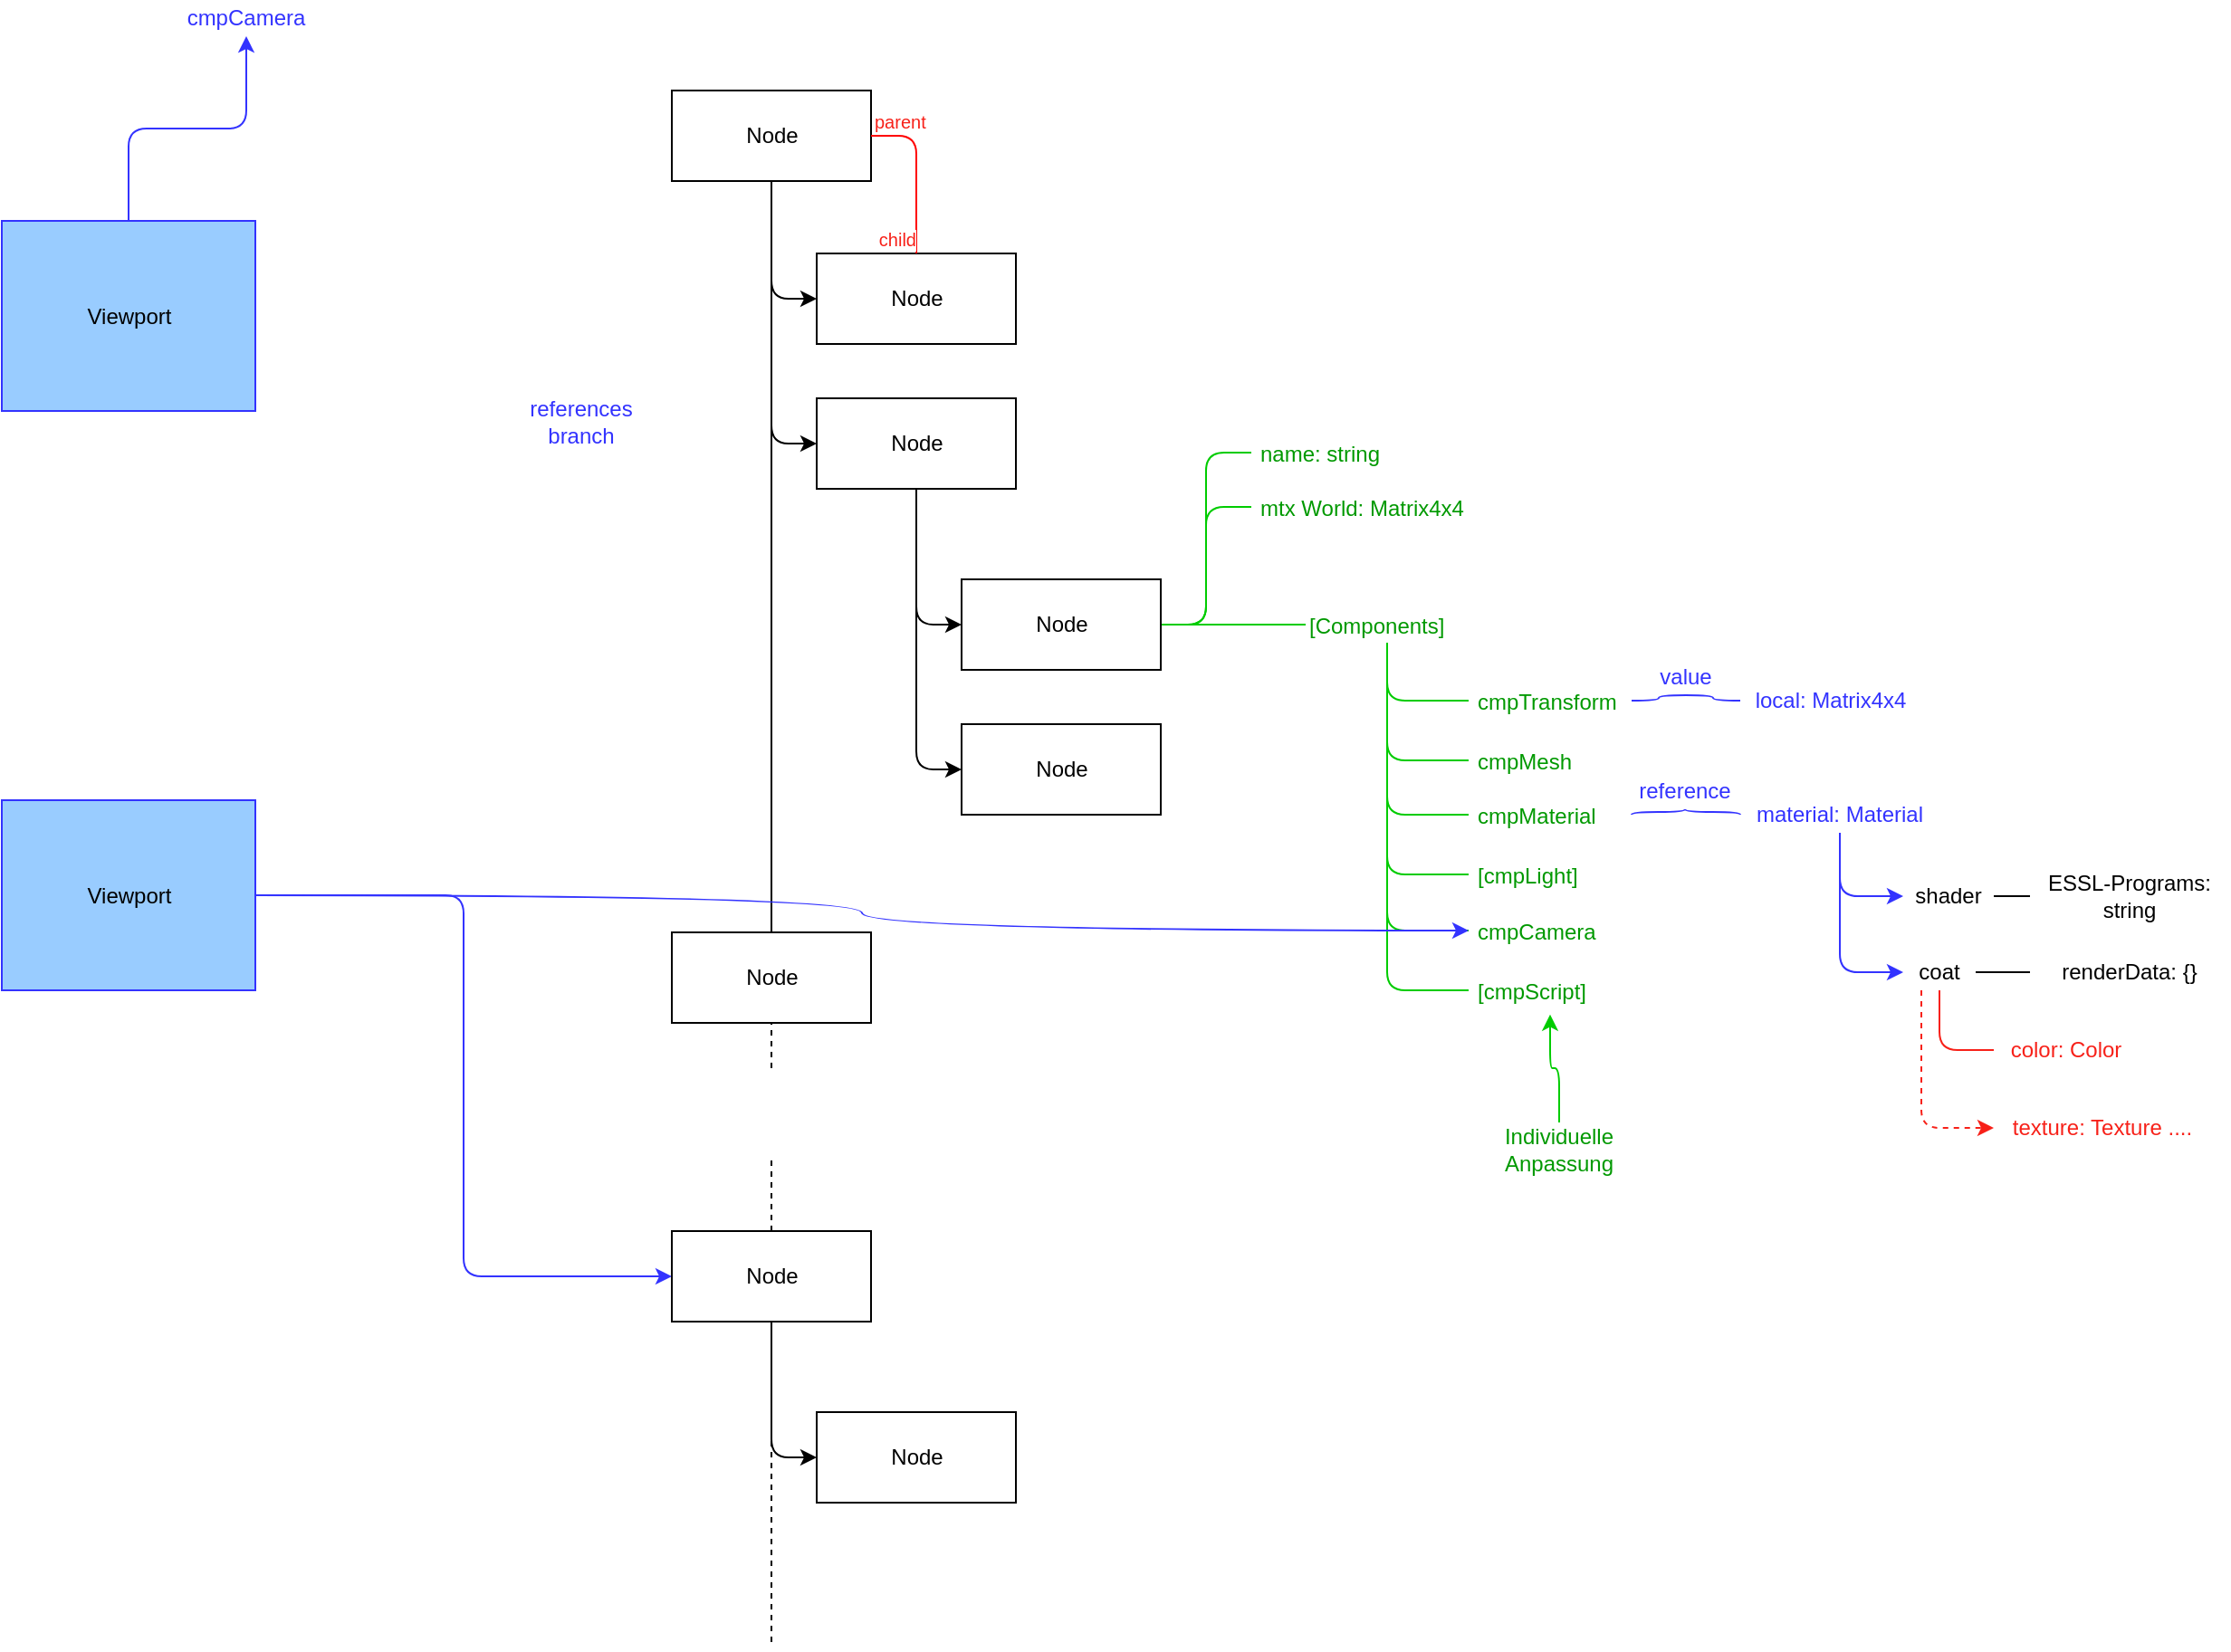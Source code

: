 <mxfile version="10.9.4" type="device"><diagram name="Page-1" id="c4acf3e9-155e-7222-9cf6-157b1a14988f"><mxGraphModel dx="1803" dy="1031" grid="1" gridSize="10" guides="1" tooltips="1" connect="1" arrows="1" fold="1" page="1" pageScale="1" pageWidth="2336" pageHeight="1654" background="#ffffff" math="0" shadow="0"><root><mxCell id="0"/><mxCell id="1" parent="0"/><mxCell id="3Yjip2YTxecypTKi5aht-1" style="rounded=1;orthogonalLoop=1;jettySize=auto;html=1;entryX=0;entryY=0.5;entryDx=0;entryDy=0;elbow=vertical;edgeStyle=orthogonalEdgeStyle;" edge="1" parent="1" source="kQUn7WHjOdwsSNoZR_dP-2" target="kQUn7WHjOdwsSNoZR_dP-3"><mxGeometry relative="1" as="geometry"/></mxCell><mxCell id="3Yjip2YTxecypTKi5aht-10" style="edgeStyle=orthogonalEdgeStyle;rounded=1;orthogonalLoop=1;jettySize=auto;html=1;entryX=0;entryY=0.5;entryDx=0;entryDy=0;strokeColor=#000000;" edge="1" parent="1" source="kQUn7WHjOdwsSNoZR_dP-2" target="kQUn7WHjOdwsSNoZR_dP-4"><mxGeometry relative="1" as="geometry"/></mxCell><mxCell id="kQUn7WHjOdwsSNoZR_dP-2" value="&lt;div&gt;Node&lt;/div&gt;" style="html=1;" parent="1" vertex="1"><mxGeometry x="570" y="340" width="110" height="50" as="geometry"/></mxCell><mxCell id="kQUn7WHjOdwsSNoZR_dP-3" value="&lt;div&gt;Node&lt;/div&gt;" style="html=1;" parent="1" vertex="1"><mxGeometry x="650" y="430" width="110" height="50" as="geometry"/></mxCell><mxCell id="3Yjip2YTxecypTKi5aht-6" style="edgeStyle=orthogonalEdgeStyle;rounded=1;orthogonalLoop=1;jettySize=auto;html=1;entryX=0;entryY=0.5;entryDx=0;entryDy=0;" edge="1" parent="1" source="kQUn7WHjOdwsSNoZR_dP-4" target="kQUn7WHjOdwsSNoZR_dP-5"><mxGeometry relative="1" as="geometry"/></mxCell><mxCell id="3Yjip2YTxecypTKi5aht-7" style="edgeStyle=orthogonalEdgeStyle;rounded=1;orthogonalLoop=1;jettySize=auto;html=1;entryX=0;entryY=0.5;entryDx=0;entryDy=0;" edge="1" parent="1" source="kQUn7WHjOdwsSNoZR_dP-4" target="kQUn7WHjOdwsSNoZR_dP-6"><mxGeometry relative="1" as="geometry"/></mxCell><mxCell id="kQUn7WHjOdwsSNoZR_dP-4" value="&lt;div&gt;Node&lt;/div&gt;" style="html=1;" parent="1" vertex="1"><mxGeometry x="650" y="510" width="110" height="50" as="geometry"/></mxCell><mxCell id="3Yjip2YTxecypTKi5aht-11" style="edgeStyle=orthogonalEdgeStyle;rounded=1;orthogonalLoop=1;jettySize=auto;html=1;entryX=0;entryY=0.5;entryDx=0;entryDy=0;strokeColor=#00CC00;endArrow=none;endFill=0;" edge="1" parent="1"><mxGeometry relative="1" as="geometry"><mxPoint x="840" y="635.023" as="sourcePoint"/><mxPoint x="920.023" y="635.023" as="targetPoint"/><Array as="points"><mxPoint x="880" y="635"/><mxPoint x="880" y="635"/></Array></mxGeometry></mxCell><mxCell id="3Yjip2YTxecypTKi5aht-28" style="rounded=1;orthogonalLoop=1;jettySize=auto;html=1;endArrow=none;endFill=0;strokeColor=#00CC00;entryX=0;entryY=0.5;entryDx=0;entryDy=0;edgeStyle=elbowEdgeStyle;" edge="1" parent="1" target="kQUn7WHjOdwsSNoZR_dP-31"><mxGeometry relative="1" as="geometry"><mxPoint x="840" y="635" as="sourcePoint"/><mxPoint x="890" y="570" as="targetPoint"/></mxGeometry></mxCell><mxCell id="3Yjip2YTxecypTKi5aht-29" style="rounded=1;orthogonalLoop=1;jettySize=auto;html=1;entryX=0;entryY=0.5;entryDx=0;entryDy=0;endArrow=none;endFill=0;strokeColor=#00CC00;exitX=1;exitY=0.5;exitDx=0;exitDy=0;edgeStyle=elbowEdgeStyle;" edge="1" parent="1" source="kQUn7WHjOdwsSNoZR_dP-5" target="kQUn7WHjOdwsSNoZR_dP-28"><mxGeometry relative="1" as="geometry"/></mxCell><mxCell id="kQUn7WHjOdwsSNoZR_dP-5" value="&lt;div&gt;Node&lt;/div&gt;" style="html=1;" parent="1" vertex="1"><mxGeometry x="730" y="610" width="110" height="50" as="geometry"/></mxCell><mxCell id="kQUn7WHjOdwsSNoZR_dP-6" value="&lt;div&gt;Node&lt;/div&gt;" style="html=1;" parent="1" vertex="1"><mxGeometry x="730" y="690" width="110" height="50" as="geometry"/></mxCell><mxCell id="kQUn7WHjOdwsSNoZR_dP-7" value="&lt;div&gt;Node&lt;/div&gt;" style="html=1;" parent="1" vertex="1"><mxGeometry x="570" y="805" width="110" height="50" as="geometry"/></mxCell><mxCell id="kQUn7WHjOdwsSNoZR_dP-10" value="" style="endArrow=none;html=1;" parent="1" source="kQUn7WHjOdwsSNoZR_dP-7" target="kQUn7WHjOdwsSNoZR_dP-2" edge="1"><mxGeometry width="50" height="50" relative="1" as="geometry"><mxPoint x="570" y="930" as="sourcePoint"/><mxPoint x="625" y="610" as="targetPoint"/></mxGeometry></mxCell><mxCell id="kQUn7WHjOdwsSNoZR_dP-16" value="" style="endArrow=none;dashed=1;html=1;entryX=0.5;entryY=1;entryDx=0;entryDy=0;" parent="1" target="kQUn7WHjOdwsSNoZR_dP-7" edge="1"><mxGeometry width="50" height="50" relative="1" as="geometry"><mxPoint x="625" y="880" as="sourcePoint"/><mxPoint x="670" y="870" as="targetPoint"/></mxGeometry></mxCell><mxCell id="kQUn7WHjOdwsSNoZR_dP-19" value="" style="endArrow=none;html=1;entryX=0.5;entryY=0;entryDx=0;entryDy=0;exitX=1;exitY=0.5;exitDx=0;exitDy=0;fillColor=#e1d5e7;strokeColor=#FF0000;fontColor=#F72119;edgeStyle=orthogonalEdgeStyle;" parent="1" source="kQUn7WHjOdwsSNoZR_dP-2" target="kQUn7WHjOdwsSNoZR_dP-3" edge="1"><mxGeometry relative="1" as="geometry"><mxPoint x="690" y="350" as="sourcePoint"/><mxPoint x="820" y="430" as="targetPoint"/></mxGeometry></mxCell><mxCell id="kQUn7WHjOdwsSNoZR_dP-20" value="parent" style="resizable=0;html=1;align=left;verticalAlign=bottom;labelBackgroundColor=#ffffff;fontSize=10;fontColor=#F72119;" parent="kQUn7WHjOdwsSNoZR_dP-19" connectable="0" vertex="1"><mxGeometry x="-1" relative="1" as="geometry"/></mxCell><mxCell id="kQUn7WHjOdwsSNoZR_dP-21" value="child" style="resizable=0;html=1;align=right;verticalAlign=bottom;labelBackgroundColor=#ffffff;fontSize=10;fontColor=#F72119;" parent="kQUn7WHjOdwsSNoZR_dP-19" connectable="0" vertex="1"><mxGeometry x="1" relative="1" as="geometry"/></mxCell><mxCell id="kQUn7WHjOdwsSNoZR_dP-28" value="name: string" style="text;align=left;fontStyle=0;verticalAlign=middle;spacingLeft=3;spacingRight=3;strokeColor=none;rotatable=0;points=[[0,0.5],[1,0.5]];portConstraint=eastwest;fontSize=12;fontColor=#009900;" parent="1" vertex="1"><mxGeometry x="890" y="527" width="80" height="26" as="geometry"/></mxCell><mxCell id="kQUn7WHjOdwsSNoZR_dP-31" value="mtx World: Matrix4x4" style="text;align=left;fontStyle=0;verticalAlign=middle;spacingLeft=3;spacingRight=3;strokeColor=none;rotatable=0;points=[[0,0.5],[1,0.5]];portConstraint=eastwest;fontSize=12;fontColor=#009900;" parent="1" vertex="1"><mxGeometry x="890" y="557" width="130" height="26" as="geometry"/></mxCell><mxCell id="3Yjip2YTxecypTKi5aht-16" style="edgeStyle=orthogonalEdgeStyle;rounded=1;orthogonalLoop=1;jettySize=auto;html=1;entryX=0;entryY=0.5;entryDx=0;entryDy=0;strokeColor=#00CC00;endArrow=none;endFill=0;" edge="1" parent="1" source="kQUn7WHjOdwsSNoZR_dP-32" target="kQUn7WHjOdwsSNoZR_dP-34"><mxGeometry relative="1" as="geometry"/></mxCell><mxCell id="3Yjip2YTxecypTKi5aht-17" style="edgeStyle=orthogonalEdgeStyle;rounded=1;orthogonalLoop=1;jettySize=auto;html=1;entryX=0;entryY=0.5;entryDx=0;entryDy=0;strokeColor=#00CC00;endArrow=none;endFill=0;" edge="1" parent="1" source="kQUn7WHjOdwsSNoZR_dP-32" target="kQUn7WHjOdwsSNoZR_dP-35"><mxGeometry relative="1" as="geometry"/></mxCell><mxCell id="3Yjip2YTxecypTKi5aht-18" style="edgeStyle=orthogonalEdgeStyle;rounded=1;orthogonalLoop=1;jettySize=auto;html=1;entryX=0;entryY=0.5;entryDx=0;entryDy=0;strokeColor=#00CC00;endArrow=none;endFill=0;" edge="1" parent="1" source="kQUn7WHjOdwsSNoZR_dP-32" target="kQUn7WHjOdwsSNoZR_dP-36"><mxGeometry relative="1" as="geometry"/></mxCell><mxCell id="3Yjip2YTxecypTKi5aht-19" style="edgeStyle=orthogonalEdgeStyle;rounded=1;orthogonalLoop=1;jettySize=auto;html=1;entryX=0;entryY=0.5;entryDx=0;entryDy=0;strokeColor=#00CC00;endArrow=none;endFill=0;" edge="1" parent="1" source="kQUn7WHjOdwsSNoZR_dP-32" target="kQUn7WHjOdwsSNoZR_dP-37"><mxGeometry relative="1" as="geometry"/></mxCell><mxCell id="3Yjip2YTxecypTKi5aht-20" style="edgeStyle=orthogonalEdgeStyle;rounded=1;orthogonalLoop=1;jettySize=auto;html=1;entryX=0;entryY=0.5;entryDx=0;entryDy=0;strokeColor=#00CC00;endArrow=none;endFill=0;" edge="1" parent="1" source="kQUn7WHjOdwsSNoZR_dP-32" target="kQUn7WHjOdwsSNoZR_dP-38"><mxGeometry relative="1" as="geometry"/></mxCell><mxCell id="3Yjip2YTxecypTKi5aht-21" style="edgeStyle=orthogonalEdgeStyle;rounded=1;orthogonalLoop=1;jettySize=auto;html=1;entryX=1;entryY=0.5;entryDx=0;entryDy=0;strokeColor=#00CC00;endArrow=none;endFill=0;" edge="1" parent="1" source="kQUn7WHjOdwsSNoZR_dP-32" target="kQUn7WHjOdwsSNoZR_dP-47"><mxGeometry relative="1" as="geometry"/></mxCell><mxCell id="kQUn7WHjOdwsSNoZR_dP-32" value="[Components]" style="text;strokeColor=none;fillColor=none;align=left;verticalAlign=middle;rounded=0;fontColor=#009900;fontSize=12;labelPosition=center;verticalLabelPosition=middle;" parent="1" vertex="1"><mxGeometry x="920" y="625" width="90" height="20" as="geometry"/></mxCell><mxCell id="kQUn7WHjOdwsSNoZR_dP-34" value="cmpTransform" style="text;align=left;fontStyle=0;verticalAlign=middle;spacingLeft=3;spacingRight=3;strokeColor=none;rotatable=0;points=[[0,0.5],[1,0.5]];portConstraint=eastwest;fontSize=12;fontColor=#009900;html=0;" parent="1" vertex="1"><mxGeometry x="1010" y="664" width="90" height="26" as="geometry"/></mxCell><mxCell id="kQUn7WHjOdwsSNoZR_dP-35" value="cmpMesh" style="text;align=left;fontStyle=0;verticalAlign=middle;spacingLeft=3;spacingRight=3;strokeColor=none;rotatable=0;points=[[0,0.5],[1,0.5]];portConstraint=eastwest;fontSize=12;fontColor=#009900;html=0;" parent="1" vertex="1"><mxGeometry x="1010" y="697" width="90" height="26" as="geometry"/></mxCell><mxCell id="3Yjip2YTxecypTKi5aht-37" style="edgeStyle=elbowEdgeStyle;orthogonalLoop=1;jettySize=auto;elbow=vertical;html=1;entryX=0.5;entryY=1;entryDx=0;entryDy=0;endArrow=none;endFill=0;strokeColor=#3333FF;exitX=1;exitY=0.5;exitDx=0;exitDy=0;curved=1;" edge="1" parent="1" source="kQUn7WHjOdwsSNoZR_dP-36" target="uCfOkh46ZYPkWWGe6nd2-21"><mxGeometry relative="1" as="geometry"/></mxCell><mxCell id="kQUn7WHjOdwsSNoZR_dP-36" value="cmpMaterial" style="text;align=left;fontStyle=0;verticalAlign=middle;spacingLeft=3;spacingRight=3;strokeColor=none;rotatable=0;points=[[0,0.5],[1,0.5]];portConstraint=eastwest;fontSize=12;fontColor=#009900;html=0;" parent="1" vertex="1"><mxGeometry x="1010" y="727" width="90" height="26" as="geometry"/></mxCell><mxCell id="kQUn7WHjOdwsSNoZR_dP-37" value="[cmpLight]" style="text;align=left;fontStyle=0;verticalAlign=middle;spacingLeft=3;spacingRight=3;strokeColor=none;rotatable=0;points=[[0,0.5],[1,0.5]];portConstraint=eastwest;fontSize=12;fontColor=#009900;html=0;" parent="1" vertex="1"><mxGeometry x="1010" y="760" width="90" height="26" as="geometry"/></mxCell><mxCell id="kQUn7WHjOdwsSNoZR_dP-38" value="cmpCamera" style="text;align=left;fontStyle=0;verticalAlign=middle;spacingLeft=3;spacingRight=3;strokeColor=none;rotatable=0;points=[[0,0.5],[1,0.5]];portConstraint=eastwest;fontSize=12;fontColor=#009900;html=0;" parent="1" vertex="1"><mxGeometry x="1010" y="789" width="90" height="30" as="geometry"/></mxCell><mxCell id="kQUn7WHjOdwsSNoZR_dP-47" value="[cmpScript]" style="text;align=left;fontStyle=0;verticalAlign=middle;spacingLeft=3;spacingRight=3;strokeColor=none;rotatable=0;points=[[0,0.5],[1,0.5]];portConstraint=eastwest;fontSize=12;fontColor=#009900;html=0;direction=west;" parent="1" vertex="1"><mxGeometry x="1010" y="824" width="90" height="26" as="geometry"/></mxCell><mxCell id="3Yjip2YTxecypTKi5aht-38" style="edgeStyle=elbowEdgeStyle;orthogonalLoop=1;jettySize=auto;elbow=vertical;html=1;entryX=0.5;entryY=-0.013;entryDx=0;entryDy=0;entryPerimeter=0;endArrow=classic;endFill=1;strokeColor=#00CC00;rounded=1;" edge="1" parent="1" source="kQUn7WHjOdwsSNoZR_dP-52" target="kQUn7WHjOdwsSNoZR_dP-47"><mxGeometry relative="1" as="geometry"/></mxCell><mxCell id="kQUn7WHjOdwsSNoZR_dP-52" value="&lt;div&gt;Individuelle&lt;/div&gt;&lt;div&gt;Anpassung&lt;br&gt;&lt;/div&gt;" style="text;html=1;strokeColor=none;fillColor=none;align=center;verticalAlign=middle;whiteSpace=wrap;rounded=0;fontSize=12;fontColor=#009900;" parent="1" vertex="1"><mxGeometry x="1020" y="910" width="80" height="30" as="geometry"/></mxCell><mxCell id="3Yjip2YTxecypTKi5aht-8" style="edgeStyle=orthogonalEdgeStyle;rounded=1;orthogonalLoop=1;jettySize=auto;html=1;entryX=0;entryY=0.5;entryDx=0;entryDy=0;strokeColor=#3333FF;" edge="1" parent="1" source="uCfOkh46ZYPkWWGe6nd2-2" target="uCfOkh46ZYPkWWGe6nd2-5"><mxGeometry relative="1" as="geometry"/></mxCell><mxCell id="3Yjip2YTxecypTKi5aht-9" style="edgeStyle=orthogonalEdgeStyle;rounded=0;orthogonalLoop=1;jettySize=auto;html=1;entryX=0;entryY=0.5;entryDx=0;entryDy=0;strokeColor=#3333FF;curved=1;" edge="1" parent="1" source="uCfOkh46ZYPkWWGe6nd2-2" target="kQUn7WHjOdwsSNoZR_dP-38"><mxGeometry relative="1" as="geometry"/></mxCell><mxCell id="uCfOkh46ZYPkWWGe6nd2-2" value="Viewport" style="html=1;fillColor=#99CCFF;strokeColor=#3333FF;gradientColor=none;" parent="1" vertex="1"><mxGeometry x="200" y="732" width="140" height="105" as="geometry"/></mxCell><mxCell id="3Yjip2YTxecypTKi5aht-39" style="edgeStyle=elbowEdgeStyle;rounded=1;orthogonalLoop=1;jettySize=auto;elbow=vertical;html=1;entryX=0.5;entryY=1;entryDx=0;entryDy=0;endArrow=classic;endFill=1;strokeColor=#3333FF;" edge="1" parent="1" source="uCfOkh46ZYPkWWGe6nd2-3" target="uCfOkh46ZYPkWWGe6nd2-16"><mxGeometry relative="1" as="geometry"/></mxCell><mxCell id="uCfOkh46ZYPkWWGe6nd2-3" value="Viewport" style="html=1;fillColor=#99CCFF;strokeColor=#3333FF;gradientColor=none;" parent="1" vertex="1"><mxGeometry x="200" y="412" width="140" height="105" as="geometry"/></mxCell><mxCell id="uCfOkh46ZYPkWWGe6nd2-6" style="edgeStyle=orthogonalEdgeStyle;rounded=0;orthogonalLoop=1;jettySize=auto;html=1;strokeColor=#000000;dashed=1;endArrow=none;endFill=0;" parent="1" source="uCfOkh46ZYPkWWGe6nd2-5" edge="1"><mxGeometry relative="1" as="geometry"><mxPoint x="625" y="930" as="targetPoint"/></mxGeometry></mxCell><mxCell id="uCfOkh46ZYPkWWGe6nd2-12" style="edgeStyle=orthogonalEdgeStyle;rounded=1;orthogonalLoop=1;jettySize=auto;html=1;startArrow=none;startFill=0;endArrow=none;endFill=0;strokeColor=#000000;dashed=1;" parent="1" source="uCfOkh46ZYPkWWGe6nd2-5" edge="1"><mxGeometry relative="1" as="geometry"><mxPoint x="625" y="1200" as="targetPoint"/></mxGeometry></mxCell><mxCell id="3Yjip2YTxecypTKi5aht-3" style="edgeStyle=orthogonalEdgeStyle;rounded=1;orthogonalLoop=1;jettySize=auto;html=1;entryX=0;entryY=0.5;entryDx=0;entryDy=0;" edge="1" parent="1" source="uCfOkh46ZYPkWWGe6nd2-5" target="uCfOkh46ZYPkWWGe6nd2-7"><mxGeometry relative="1" as="geometry"/></mxCell><mxCell id="uCfOkh46ZYPkWWGe6nd2-5" value="&lt;div&gt;Node&lt;/div&gt;" style="html=1;" parent="1" vertex="1"><mxGeometry x="570" y="970" width="110" height="50" as="geometry"/></mxCell><mxCell id="uCfOkh46ZYPkWWGe6nd2-7" value="&lt;div&gt;Node&lt;/div&gt;" style="html=1;" parent="1" vertex="1"><mxGeometry x="650" y="1070" width="110" height="50" as="geometry"/></mxCell><mxCell id="uCfOkh46ZYPkWWGe6nd2-14" value="&lt;div&gt;&lt;font color=&quot;#3333FF&quot;&gt;references &lt;br&gt;&lt;/font&gt;&lt;/div&gt;&lt;div&gt;&lt;font color=&quot;#3333FF&quot;&gt;branch&lt;/font&gt;&lt;/div&gt;" style="text;html=1;strokeColor=none;fillColor=none;align=center;verticalAlign=middle;whiteSpace=wrap;rounded=0;" parent="1" vertex="1"><mxGeometry x="450" y="510" width="140" height="25" as="geometry"/></mxCell><mxCell id="uCfOkh46ZYPkWWGe6nd2-16" value="&lt;font color=&quot;#3333FF&quot;&gt;cmpCamera&lt;/font&gt;" style="text;html=1;strokeColor=none;fillColor=none;align=center;verticalAlign=middle;whiteSpace=wrap;rounded=0;" parent="1" vertex="1"><mxGeometry x="290" y="290" width="90" height="20" as="geometry"/></mxCell><mxCell id="3Yjip2YTxecypTKi5aht-32" style="orthogonalLoop=1;jettySize=auto;html=1;entryX=0;entryY=0.5;entryDx=0;entryDy=0;endArrow=none;endFill=0;strokeColor=#3333FF;exitX=0.5;exitY=1;exitDx=0;exitDy=0;edgeStyle=elbowEdgeStyle;curved=1;" edge="1" parent="1" source="uCfOkh46ZYPkWWGe6nd2-18" target="uCfOkh46ZYPkWWGe6nd2-19"><mxGeometry relative="1" as="geometry"/></mxCell><mxCell id="3Yjip2YTxecypTKi5aht-33" style="edgeStyle=elbowEdgeStyle;orthogonalLoop=1;jettySize=auto;html=1;entryX=1;entryY=0.5;entryDx=0;entryDy=0;endArrow=none;endFill=0;strokeColor=#3333FF;exitX=0.5;exitY=1;exitDx=0;exitDy=0;curved=1;" edge="1" parent="1" source="uCfOkh46ZYPkWWGe6nd2-18" target="kQUn7WHjOdwsSNoZR_dP-34"><mxGeometry relative="1" as="geometry"/></mxCell><mxCell id="uCfOkh46ZYPkWWGe6nd2-18" value="&lt;font color=&quot;#3333FF&quot;&gt;value&lt;/font&gt;" style="text;html=1;strokeColor=none;fillColor=none;align=center;verticalAlign=middle;whiteSpace=wrap;rounded=0;" parent="1" vertex="1"><mxGeometry x="1110" y="654" width="40" height="20" as="geometry"/></mxCell><mxCell id="uCfOkh46ZYPkWWGe6nd2-19" value="&lt;font color=&quot;#3333FF&quot;&gt;local: Matrix4x4&lt;/font&gt;" style="text;html=1;strokeColor=none;fillColor=none;align=center;verticalAlign=middle;whiteSpace=wrap;rounded=0;" parent="1" vertex="1"><mxGeometry x="1160" y="667" width="100" height="20" as="geometry"/></mxCell><mxCell id="uCfOkh46ZYPkWWGe6nd2-21" value="&lt;font color=&quot;#3333FF&quot;&gt;reference&lt;/font&gt;" style="text;html=1;strokeColor=none;fillColor=none;align=center;verticalAlign=middle;whiteSpace=wrap;rounded=0;" parent="1" vertex="1"><mxGeometry x="1090" y="717" width="79" height="20" as="geometry"/></mxCell><mxCell id="uCfOkh46ZYPkWWGe6nd2-26" style="edgeStyle=orthogonalEdgeStyle;rounded=1;orthogonalLoop=1;jettySize=auto;html=1;entryX=0;entryY=0.5;entryDx=0;entryDy=0;startArrow=none;startFill=0;endArrow=classic;endFill=1;strokeColor=#3333FF;" parent="1" source="uCfOkh46ZYPkWWGe6nd2-22" target="uCfOkh46ZYPkWWGe6nd2-24" edge="1"><mxGeometry relative="1" as="geometry"/></mxCell><mxCell id="uCfOkh46ZYPkWWGe6nd2-27" style="edgeStyle=orthogonalEdgeStyle;rounded=1;orthogonalLoop=1;jettySize=auto;html=1;entryX=0;entryY=0.5;entryDx=0;entryDy=0;startArrow=none;startFill=0;endArrow=classic;endFill=1;strokeColor=#3333FF;" parent="1" source="uCfOkh46ZYPkWWGe6nd2-22" target="uCfOkh46ZYPkWWGe6nd2-25" edge="1"><mxGeometry relative="1" as="geometry"/></mxCell><mxCell id="3Yjip2YTxecypTKi5aht-36" style="edgeStyle=elbowEdgeStyle;orthogonalLoop=1;jettySize=auto;html=1;entryX=0.5;entryY=1;entryDx=0;entryDy=0;endArrow=none;endFill=0;strokeColor=#3333FF;elbow=vertical;exitX=0;exitY=0.5;exitDx=0;exitDy=0;curved=1;" edge="1" parent="1" source="uCfOkh46ZYPkWWGe6nd2-22" target="uCfOkh46ZYPkWWGe6nd2-21"><mxGeometry relative="1" as="geometry"/></mxCell><mxCell id="uCfOkh46ZYPkWWGe6nd2-22" value="&lt;font color=&quot;#3333FF&quot;&gt;material: Material&lt;/font&gt;" style="text;html=1;strokeColor=none;fillColor=none;align=center;verticalAlign=middle;whiteSpace=wrap;rounded=0;" parent="1" vertex="1"><mxGeometry x="1160" y="730" width="110" height="20" as="geometry"/></mxCell><mxCell id="uCfOkh46ZYPkWWGe6nd2-28" style="edgeStyle=orthogonalEdgeStyle;rounded=1;orthogonalLoop=1;jettySize=auto;html=1;startArrow=none;startFill=0;endArrow=none;endFill=0;strokeColor=#000000;" parent="1" source="uCfOkh46ZYPkWWGe6nd2-24" edge="1"><mxGeometry relative="1" as="geometry"><mxPoint x="1320" y="785" as="targetPoint"/></mxGeometry></mxCell><mxCell id="uCfOkh46ZYPkWWGe6nd2-24" value="shader" style="text;html=1;strokeColor=none;fillColor=none;align=center;verticalAlign=middle;whiteSpace=wrap;rounded=0;" parent="1" vertex="1"><mxGeometry x="1250" y="775" width="50" height="20" as="geometry"/></mxCell><mxCell id="uCfOkh46ZYPkWWGe6nd2-30" style="edgeStyle=orthogonalEdgeStyle;rounded=1;orthogonalLoop=1;jettySize=auto;html=1;startArrow=none;startFill=0;endArrow=none;endFill=0;strokeColor=#000000;" parent="1" source="uCfOkh46ZYPkWWGe6nd2-25" edge="1"><mxGeometry relative="1" as="geometry"><mxPoint x="1320" y="827" as="targetPoint"/></mxGeometry></mxCell><mxCell id="uCfOkh46ZYPkWWGe6nd2-35" style="edgeStyle=orthogonalEdgeStyle;rounded=1;orthogonalLoop=1;jettySize=auto;html=1;exitX=0.5;exitY=1;exitDx=0;exitDy=0;entryX=0;entryY=0.5;entryDx=0;entryDy=0;startArrow=none;startFill=0;endArrow=none;endFill=0;strokeColor=#F72119;fontColor=#F72119;" parent="1" source="uCfOkh46ZYPkWWGe6nd2-25" target="uCfOkh46ZYPkWWGe6nd2-33" edge="1"><mxGeometry relative="1" as="geometry"/></mxCell><mxCell id="uCfOkh46ZYPkWWGe6nd2-36" style="edgeStyle=orthogonalEdgeStyle;rounded=1;orthogonalLoop=1;jettySize=auto;html=1;entryX=0;entryY=0.5;entryDx=0;entryDy=0;startArrow=none;startFill=0;endArrow=classic;endFill=1;strokeColor=#F72119;fontColor=#F72119;dashed=1;" parent="1" source="uCfOkh46ZYPkWWGe6nd2-25" target="uCfOkh46ZYPkWWGe6nd2-34" edge="1"><mxGeometry relative="1" as="geometry"><Array as="points"><mxPoint x="1260" y="913"/></Array></mxGeometry></mxCell><mxCell id="uCfOkh46ZYPkWWGe6nd2-25" value="coat" style="text;html=1;strokeColor=none;fillColor=none;align=center;verticalAlign=middle;whiteSpace=wrap;rounded=0;" parent="1" vertex="1"><mxGeometry x="1250" y="817" width="40" height="20" as="geometry"/></mxCell><mxCell id="uCfOkh46ZYPkWWGe6nd2-29" value="ESSL-Programs: string" style="text;html=1;strokeColor=none;fillColor=none;align=center;verticalAlign=middle;whiteSpace=wrap;rounded=0;" parent="1" vertex="1"><mxGeometry x="1320" y="775" width="110" height="20" as="geometry"/></mxCell><mxCell id="uCfOkh46ZYPkWWGe6nd2-31" value="renderData: {}" style="text;html=1;strokeColor=none;fillColor=none;align=center;verticalAlign=middle;whiteSpace=wrap;rounded=0;" parent="1" vertex="1"><mxGeometry x="1325" y="817" width="100" height="20" as="geometry"/></mxCell><mxCell id="uCfOkh46ZYPkWWGe6nd2-33" value="&lt;font color=&quot;#F72119&quot;&gt;color: Color&lt;/font&gt;" style="text;html=1;strokeColor=none;fillColor=none;align=center;verticalAlign=middle;whiteSpace=wrap;rounded=0;" parent="1" vertex="1"><mxGeometry x="1300" y="860" width="80" height="20" as="geometry"/></mxCell><mxCell id="uCfOkh46ZYPkWWGe6nd2-34" value="&lt;font color=&quot;#F72119&quot;&gt;texture: Texture ....&lt;/font&gt;" style="text;html=1;strokeColor=none;fillColor=none;align=center;verticalAlign=middle;whiteSpace=wrap;rounded=0;" parent="1" vertex="1"><mxGeometry x="1300" y="903" width="120" height="20" as="geometry"/></mxCell></root></mxGraphModel></diagram></mxfile>